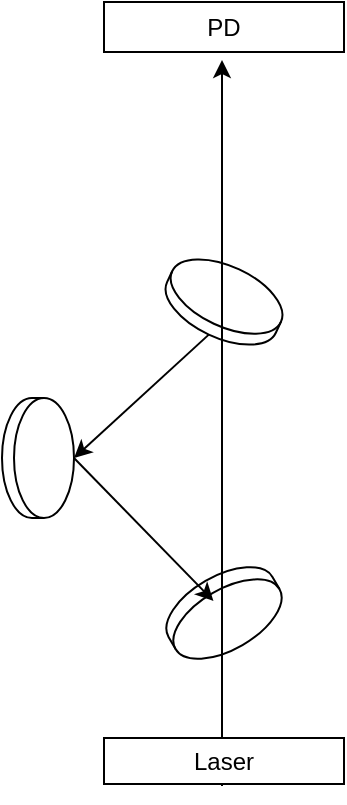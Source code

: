 <mxfile version="20.6.0" type="github">
  <diagram id="Ubsr9lHaoQ69G1aPTO2z" name="第 1 页">
    <mxGraphModel dx="924" dy="496" grid="0" gridSize="10" guides="1" tooltips="1" connect="1" arrows="1" fold="1" page="1" pageScale="1" pageWidth="827" pageHeight="1169" math="0" shadow="0">
      <root>
        <mxCell id="0" />
        <mxCell id="1" parent="0" />
        <mxCell id="nS1mC-aoXnAh1tA3E5AT-1" value="" style="shape=cylinder3;whiteSpace=wrap;html=1;boundedLbl=1;backgroundOutline=1;size=15;rotation=90;" vertex="1" parent="1">
          <mxGeometry x="62" y="256" width="60" height="36" as="geometry" />
        </mxCell>
        <mxCell id="nS1mC-aoXnAh1tA3E5AT-2" value="" style="shape=cylinder3;whiteSpace=wrap;html=1;boundedLbl=1;backgroundOutline=1;size=15;rotation=25;" vertex="1" parent="1">
          <mxGeometry x="155" y="178" width="60" height="36" as="geometry" />
        </mxCell>
        <mxCell id="nS1mC-aoXnAh1tA3E5AT-3" value="" style="shape=cylinder3;whiteSpace=wrap;html=1;boundedLbl=1;backgroundOutline=1;size=15;rotation=-210;" vertex="1" parent="1">
          <mxGeometry x="155" y="333" width="60" height="37" as="geometry" />
        </mxCell>
        <mxCell id="nS1mC-aoXnAh1tA3E5AT-4" value="" style="endArrow=classic;html=1;rounded=0;" edge="1" parent="1">
          <mxGeometry width="50" height="50" relative="1" as="geometry">
            <mxPoint x="184" y="438" as="sourcePoint" />
            <mxPoint x="184" y="75" as="targetPoint" />
          </mxGeometry>
        </mxCell>
        <mxCell id="nS1mC-aoXnAh1tA3E5AT-5" value="" style="endArrow=classic;html=1;rounded=0;entryX=0.5;entryY=0;entryDx=0;entryDy=0;entryPerimeter=0;exitX=0.5;exitY=1;exitDx=0;exitDy=0;exitPerimeter=0;" edge="1" parent="1" source="nS1mC-aoXnAh1tA3E5AT-2" target="nS1mC-aoXnAh1tA3E5AT-1">
          <mxGeometry width="50" height="50" relative="1" as="geometry">
            <mxPoint x="184" y="161" as="sourcePoint" />
            <mxPoint x="56" y="246" as="targetPoint" />
          </mxGeometry>
        </mxCell>
        <mxCell id="nS1mC-aoXnAh1tA3E5AT-6" value="" style="endArrow=classic;html=1;rounded=0;exitX=0.5;exitY=0;exitDx=0;exitDy=0;exitPerimeter=0;entryX=0.526;entryY=0.712;entryDx=0;entryDy=0;entryPerimeter=0;" edge="1" parent="1" source="nS1mC-aoXnAh1tA3E5AT-1" target="nS1mC-aoXnAh1tA3E5AT-3">
          <mxGeometry width="50" height="50" relative="1" as="geometry">
            <mxPoint x="-61" y="331" as="sourcePoint" />
            <mxPoint x="96" y="400" as="targetPoint" />
          </mxGeometry>
        </mxCell>
        <mxCell id="nS1mC-aoXnAh1tA3E5AT-9" value="PD" style="rounded=0;whiteSpace=wrap;html=1;" vertex="1" parent="1">
          <mxGeometry x="125" y="46" width="120" height="25" as="geometry" />
        </mxCell>
        <mxCell id="nS1mC-aoXnAh1tA3E5AT-10" value="Laser" style="rounded=0;whiteSpace=wrap;html=1;" vertex="1" parent="1">
          <mxGeometry x="125" y="414" width="120" height="23" as="geometry" />
        </mxCell>
      </root>
    </mxGraphModel>
  </diagram>
</mxfile>
